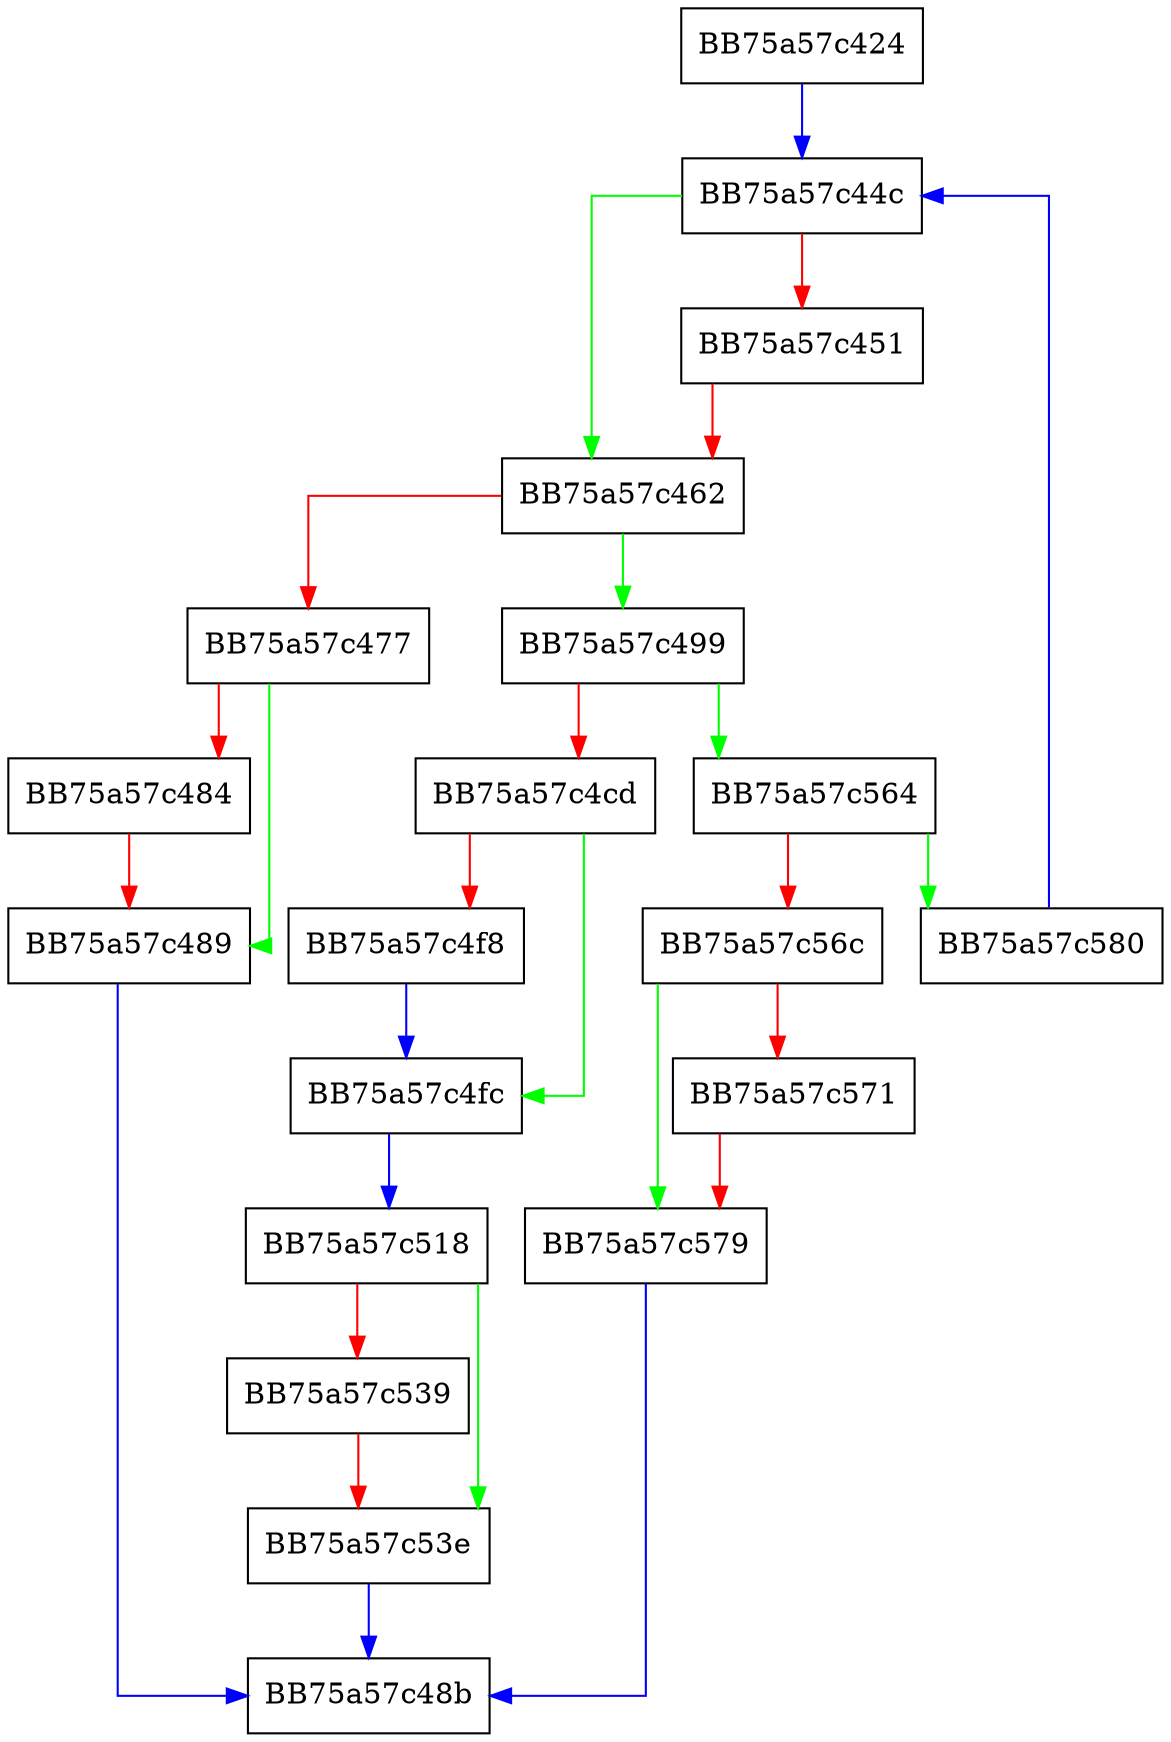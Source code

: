 digraph UtilGetFileSecurity {
  node [shape="box"];
  graph [splines=ortho];
  BB75a57c424 -> BB75a57c44c [color="blue"];
  BB75a57c44c -> BB75a57c462 [color="green"];
  BB75a57c44c -> BB75a57c451 [color="red"];
  BB75a57c451 -> BB75a57c462 [color="red"];
  BB75a57c462 -> BB75a57c499 [color="green"];
  BB75a57c462 -> BB75a57c477 [color="red"];
  BB75a57c477 -> BB75a57c489 [color="green"];
  BB75a57c477 -> BB75a57c484 [color="red"];
  BB75a57c484 -> BB75a57c489 [color="red"];
  BB75a57c489 -> BB75a57c48b [color="blue"];
  BB75a57c499 -> BB75a57c564 [color="green"];
  BB75a57c499 -> BB75a57c4cd [color="red"];
  BB75a57c4cd -> BB75a57c4fc [color="green"];
  BB75a57c4cd -> BB75a57c4f8 [color="red"];
  BB75a57c4f8 -> BB75a57c4fc [color="blue"];
  BB75a57c4fc -> BB75a57c518 [color="blue"];
  BB75a57c518 -> BB75a57c53e [color="green"];
  BB75a57c518 -> BB75a57c539 [color="red"];
  BB75a57c539 -> BB75a57c53e [color="red"];
  BB75a57c53e -> BB75a57c48b [color="blue"];
  BB75a57c564 -> BB75a57c580 [color="green"];
  BB75a57c564 -> BB75a57c56c [color="red"];
  BB75a57c56c -> BB75a57c579 [color="green"];
  BB75a57c56c -> BB75a57c571 [color="red"];
  BB75a57c571 -> BB75a57c579 [color="red"];
  BB75a57c579 -> BB75a57c48b [color="blue"];
  BB75a57c580 -> BB75a57c44c [color="blue"];
}